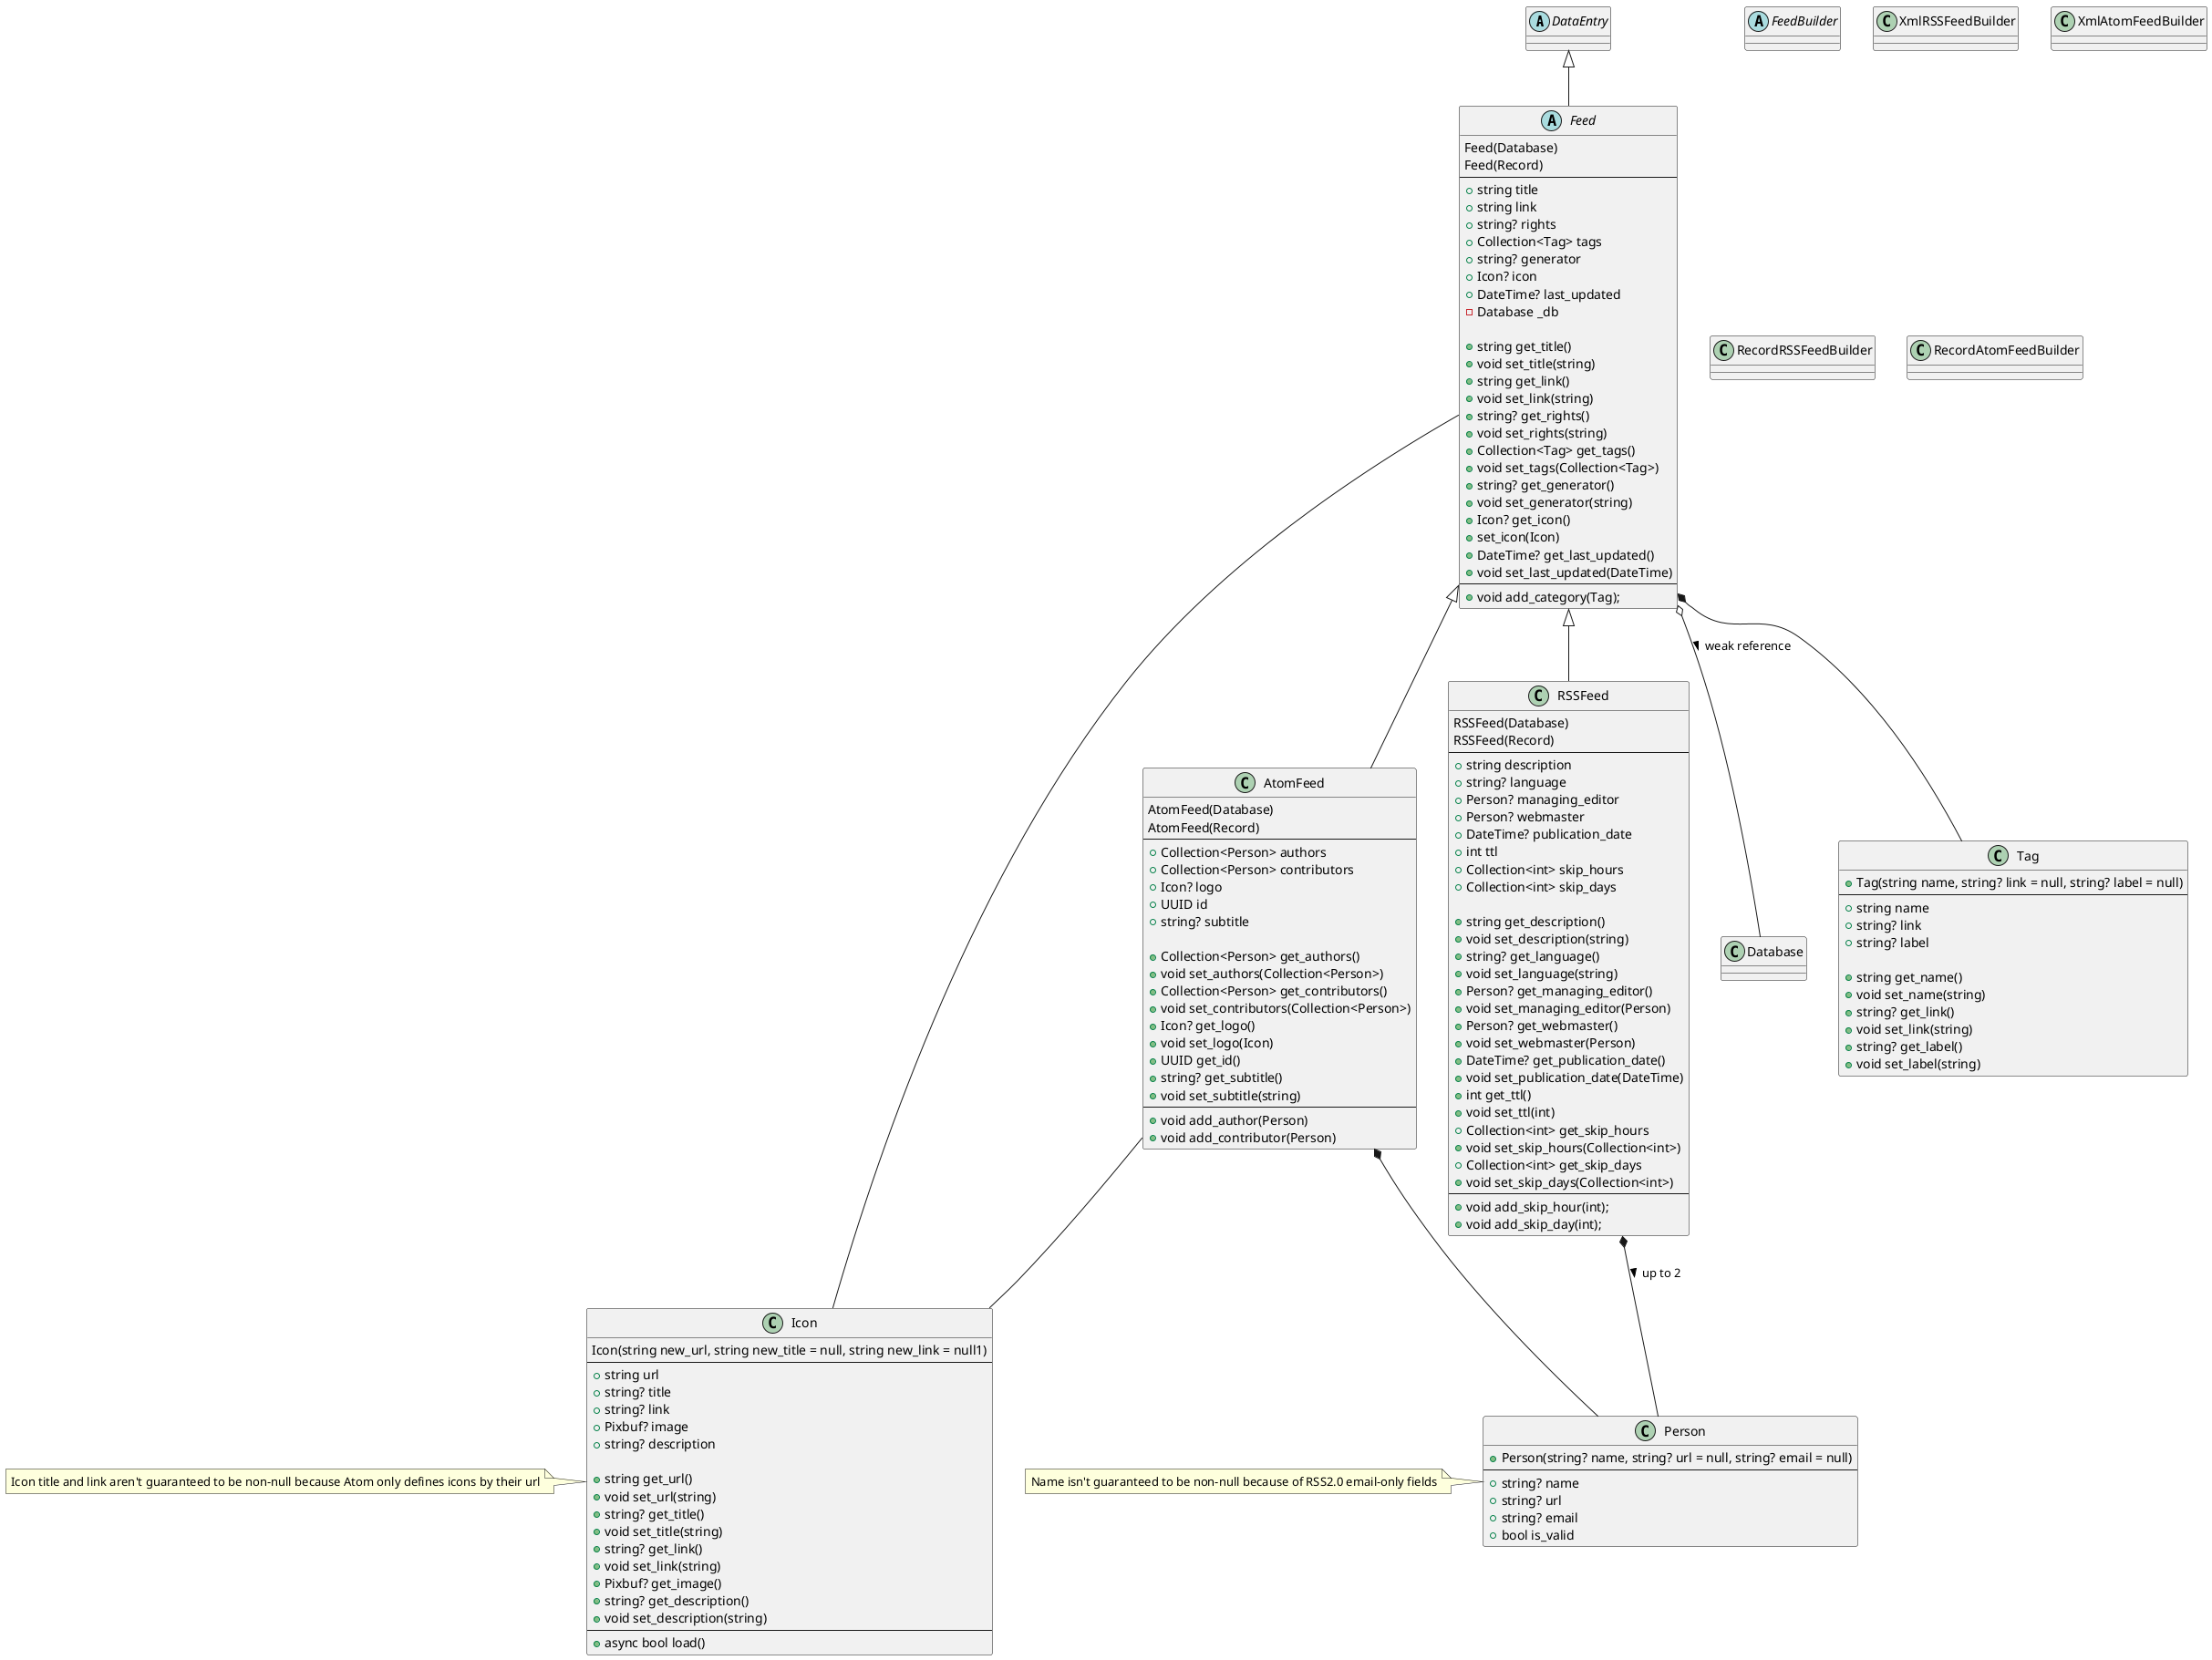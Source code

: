 @startuml
DataEntry <|-- Feed
Feed <|-- RSSFeed
Feed <|-- AtomFeed
Feed o--  Database : weak reference >
Feed *--  Tag
Feed --  Icon
RSSFeed *-- Person : up to 2 >
AtomFeed *-- Person
AtomFeed -- Icon

abstract class DataEntry {
}

abstract class FeedBuilder {
}

class XmlRSSFeedBuilder {
}

class XmlAtomFeedBuilder {
}

class RecordRSSFeedBuilder {
}

class RecordAtomFeedBuilder {
}

abstract class Feed {
    Feed(Database)
    Feed(Record)
    --
    +string title
    +string link
    +string? rights
    +Collection<Tag> tags
    +string? generator
    +Icon? icon
    +DateTime? last_updated
    -Database _db

    +string get_title()
    +void set_title(string)
    +string get_link()
    +void set_link(string)
    +string? get_rights()
    +void set_rights(string)
    +Collection<Tag> get_tags()
    +void set_tags(Collection<Tag>)
    +string? get_generator()
    +void set_generator(string)
    +Icon? get_icon()
    +set_icon(Icon)
    +DateTime? get_last_updated()
    +void set_last_updated(DateTime)
    --
    +void add_category(Tag);
}

class RSSFeed {
    RSSFeed(Database)
    RSSFeed(Record)
    --
    +string description
    +string? language
    +Person? managing_editor
    +Person? webmaster
    +DateTime? publication_date
    +int ttl
    +Collection<int> skip_hours
    +Collection<int> skip_days

    +string get_description()
    +void set_description(string)
    +string? get_language()
    +void set_language(string)
    +Person? get_managing_editor()
    +void set_managing_editor(Person)
    +Person? get_webmaster()
    +void set_webmaster(Person)
    +DateTime? get_publication_date()
    +void set_publication_date(DateTime)
    +int get_ttl()
    +void set_ttl(int)
    +Collection<int> get_skip_hours
    +void set_skip_hours(Collection<int>)
    +Collection<int> get_skip_days
    +void set_skip_days(Collection<int>)
    --
    +void add_skip_hour(int);
    +void add_skip_day(int);
}

class AtomFeed {
    AtomFeed(Database)
    AtomFeed(Record)
    --
    +Collection<Person> authors
    +Collection<Person> contributors
    +Icon? logo
    +UUID id
    +string? subtitle

    +Collection<Person> get_authors()
    +void set_authors(Collection<Person>)
    +Collection<Person> get_contributors()
    +void set_contributors(Collection<Person>)
    +Icon? get_logo()
    +void set_logo(Icon)
    +UUID get_id()
    +string? get_subtitle()
    +void set_subtitle(string)
    --
    +void add_author(Person)
    +void add_contributor(Person)
}

class Tag {
    +Tag(string name, string? link = null, string? label = null)
    --
    +string name
    +string? link
    +string? label

    +string get_name()
    +void set_name(string)
    +string? get_link()
    +void set_link(string)
    +string? get_label()
    +void set_label(string)
}

class Icon {
    Icon(string new_url, string new_title = null, string new_link = null1)
    --
    +string url
    +string? title
    +string? link
    +Pixbuf? image
    +string? description

    +string get_url()
    +void set_url(string)
    +string? get_title()
    +void set_title(string)
    +string? get_link()
    +void set_link(string)
    +Pixbuf? get_image()
    +string? get_description()
    +void set_description(string)
    --
    +async bool load()
}
note left: Icon title and link aren't guaranteed to be non-null because Atom only defines icons by their url

class Person {
    +Person(string? name, string? url = null, string? email = null)
    --
    +string? name
    +string? url
    +string? email
    +bool is_valid
}
note left: Name isn't guaranteed to be non-null because of RSS2.0 email-only fields
@enduml
